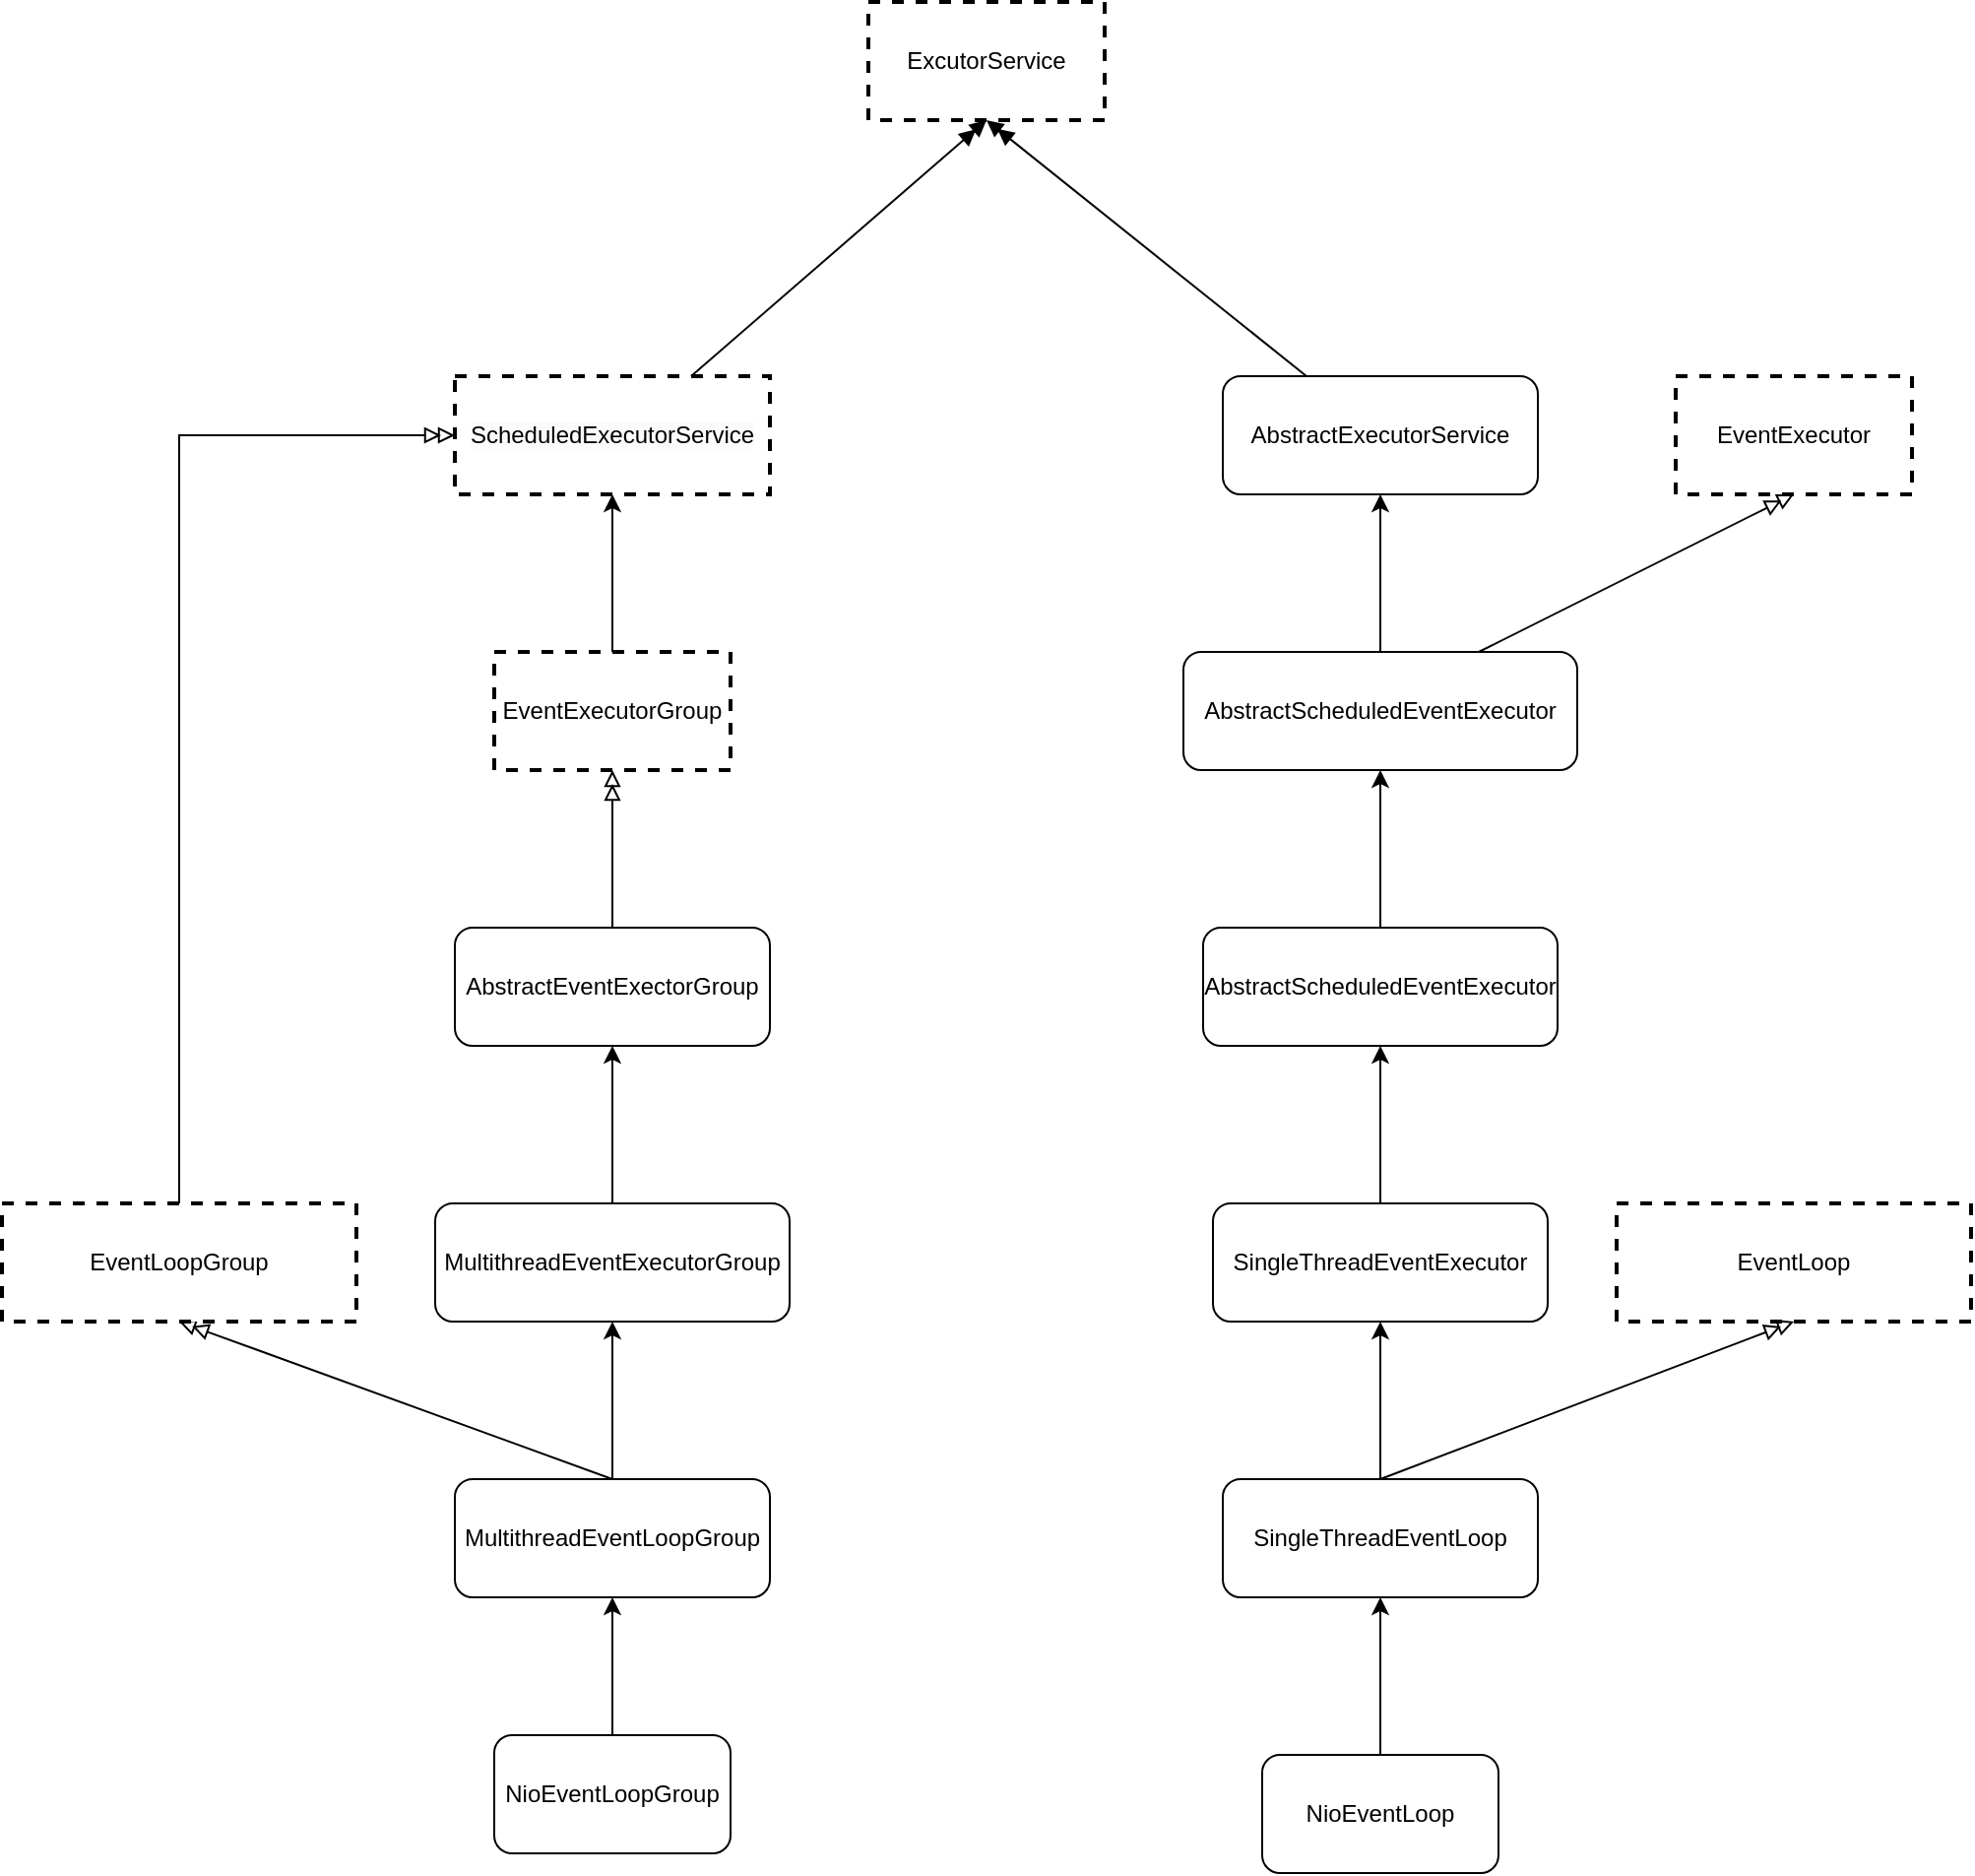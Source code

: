 <mxfile version="20.8.20" type="device"><diagram name="第 1 页" id="bAUyMvUL-zuJMw1Mu6GK"><mxGraphModel dx="1781" dy="1785" grid="1" gridSize="10" guides="1" tooltips="1" connect="1" arrows="1" fold="1" page="1" pageScale="1" pageWidth="827" pageHeight="1169" math="0" shadow="0"><root><mxCell id="0"/><mxCell id="1" parent="0"/><mxCell id="nrFcE198Gihr9HJXax-L-3" value="" style="edgeStyle=orthogonalEdgeStyle;rounded=0;orthogonalLoop=1;jettySize=auto;html=1;" edge="1" parent="1" source="nrFcE198Gihr9HJXax-L-1" target="nrFcE198Gihr9HJXax-L-2"><mxGeometry relative="1" as="geometry"/></mxCell><mxCell id="nrFcE198Gihr9HJXax-L-1" value="NioEventLoopGroup" style="rounded=1;whiteSpace=wrap;html=1;" vertex="1" parent="1"><mxGeometry x="150" y="240" width="120" height="60" as="geometry"/></mxCell><mxCell id="nrFcE198Gihr9HJXax-L-5" value="" style="edgeStyle=orthogonalEdgeStyle;rounded=0;orthogonalLoop=1;jettySize=auto;html=1;" edge="1" parent="1" source="nrFcE198Gihr9HJXax-L-2" target="nrFcE198Gihr9HJXax-L-4"><mxGeometry relative="1" as="geometry"/></mxCell><mxCell id="nrFcE198Gihr9HJXax-L-36" style="edgeStyle=none;rounded=0;orthogonalLoop=1;jettySize=auto;html=1;exitX=0.5;exitY=0;exitDx=0;exitDy=0;entryX=0.5;entryY=1;entryDx=0;entryDy=0;endArrow=doubleBlock;endFill=0;" edge="1" parent="1" source="nrFcE198Gihr9HJXax-L-2" target="nrFcE198Gihr9HJXax-L-35"><mxGeometry relative="1" as="geometry"/></mxCell><mxCell id="nrFcE198Gihr9HJXax-L-2" value="MultithreadEventLoopGroup" style="whiteSpace=wrap;html=1;rounded=1;" vertex="1" parent="1"><mxGeometry x="130" y="110" width="160" height="60" as="geometry"/></mxCell><mxCell id="nrFcE198Gihr9HJXax-L-9" value="" style="edgeStyle=none;rounded=0;orthogonalLoop=1;jettySize=auto;html=1;endArrow=classic;endFill=1;" edge="1" parent="1" source="nrFcE198Gihr9HJXax-L-4" target="nrFcE198Gihr9HJXax-L-8"><mxGeometry relative="1" as="geometry"/></mxCell><mxCell id="nrFcE198Gihr9HJXax-L-4" value="MultithreadEventExecutorGroup" style="whiteSpace=wrap;html=1;rounded=1;" vertex="1" parent="1"><mxGeometry x="120" y="-30" width="180" height="60" as="geometry"/></mxCell><mxCell id="nrFcE198Gihr9HJXax-L-6" value="EventLoop" style="whiteSpace=wrap;html=1;rounded=0;dashed=1;strokeWidth=2;" vertex="1" parent="1"><mxGeometry x="720" y="-30" width="180" height="60" as="geometry"/></mxCell><mxCell id="nrFcE198Gihr9HJXax-L-11" value="" style="edgeStyle=none;rounded=0;orthogonalLoop=1;jettySize=auto;html=1;endArrow=doubleBlock;endFill=0;" edge="1" parent="1" source="nrFcE198Gihr9HJXax-L-8" target="nrFcE198Gihr9HJXax-L-10"><mxGeometry relative="1" as="geometry"/></mxCell><mxCell id="nrFcE198Gihr9HJXax-L-8" value="AbstractEventExectorGroup" style="whiteSpace=wrap;html=1;rounded=1;" vertex="1" parent="1"><mxGeometry x="130" y="-170" width="160" height="60" as="geometry"/></mxCell><mxCell id="nrFcE198Gihr9HJXax-L-13" value="" style="edgeStyle=none;rounded=0;orthogonalLoop=1;jettySize=auto;html=1;endArrow=classic;endFill=1;entryX=0.5;entryY=1;entryDx=0;entryDy=0;" edge="1" parent="1" source="nrFcE198Gihr9HJXax-L-10" target="nrFcE198Gihr9HJXax-L-33"><mxGeometry relative="1" as="geometry"><mxPoint x="210" y="-390" as="targetPoint"/></mxGeometry></mxCell><mxCell id="nrFcE198Gihr9HJXax-L-10" value="EventExecutorGroup" style="whiteSpace=wrap;html=1;rounded=0;dashed=1;strokeWidth=2;" vertex="1" parent="1"><mxGeometry x="150" y="-310" width="120" height="60" as="geometry"/></mxCell><mxCell id="nrFcE198Gihr9HJXax-L-15" value="" style="edgeStyle=none;rounded=0;orthogonalLoop=1;jettySize=auto;html=1;endArrow=doubleBlock;endFill=1;entryX=0.5;entryY=1;entryDx=0;entryDy=0;exitX=0.75;exitY=0;exitDx=0;exitDy=0;" edge="1" parent="1" source="nrFcE198Gihr9HJXax-L-33" target="nrFcE198Gihr9HJXax-L-14"><mxGeometry relative="1" as="geometry"><mxPoint x="245.625" y="-450" as="sourcePoint"/></mxGeometry></mxCell><mxCell id="nrFcE198Gihr9HJXax-L-14" value="ExcutorService" style="whiteSpace=wrap;html=1;rounded=0;dashed=1;strokeWidth=2;" vertex="1" parent="1"><mxGeometry x="340" y="-640" width="120" height="60" as="geometry"/></mxCell><mxCell id="nrFcE198Gihr9HJXax-L-18" value="" style="edgeStyle=none;rounded=0;orthogonalLoop=1;jettySize=auto;html=1;endArrow=classic;endFill=1;" edge="1" parent="1" source="nrFcE198Gihr9HJXax-L-16" target="nrFcE198Gihr9HJXax-L-17"><mxGeometry relative="1" as="geometry"/></mxCell><mxCell id="nrFcE198Gihr9HJXax-L-16" value="NioEventLoop" style="rounded=1;whiteSpace=wrap;html=1;" vertex="1" parent="1"><mxGeometry x="540" y="250" width="120" height="60" as="geometry"/></mxCell><mxCell id="nrFcE198Gihr9HJXax-L-20" value="" style="edgeStyle=none;rounded=0;orthogonalLoop=1;jettySize=auto;html=1;endArrow=classic;endFill=1;" edge="1" parent="1" source="nrFcE198Gihr9HJXax-L-17" target="nrFcE198Gihr9HJXax-L-19"><mxGeometry relative="1" as="geometry"/></mxCell><mxCell id="nrFcE198Gihr9HJXax-L-23" style="edgeStyle=none;rounded=0;orthogonalLoop=1;jettySize=auto;html=1;exitX=0.5;exitY=0;exitDx=0;exitDy=0;entryX=0.5;entryY=1;entryDx=0;entryDy=0;endArrow=doubleBlock;endFill=0;" edge="1" parent="1" source="nrFcE198Gihr9HJXax-L-17" target="nrFcE198Gihr9HJXax-L-6"><mxGeometry relative="1" as="geometry"/></mxCell><mxCell id="nrFcE198Gihr9HJXax-L-17" value="SingleThreadEventLoop" style="whiteSpace=wrap;html=1;rounded=1;" vertex="1" parent="1"><mxGeometry x="520" y="110" width="160" height="60" as="geometry"/></mxCell><mxCell id="nrFcE198Gihr9HJXax-L-22" value="" style="edgeStyle=none;rounded=0;orthogonalLoop=1;jettySize=auto;html=1;endArrow=classic;endFill=1;" edge="1" parent="1" source="nrFcE198Gihr9HJXax-L-19" target="nrFcE198Gihr9HJXax-L-21"><mxGeometry relative="1" as="geometry"/></mxCell><mxCell id="nrFcE198Gihr9HJXax-L-19" value="SingleThreadEventExecutor" style="whiteSpace=wrap;html=1;rounded=1;" vertex="1" parent="1"><mxGeometry x="515" y="-30" width="170" height="60" as="geometry"/></mxCell><mxCell id="nrFcE198Gihr9HJXax-L-25" value="" style="edgeStyle=none;rounded=0;orthogonalLoop=1;jettySize=auto;html=1;endArrow=classic;endFill=1;" edge="1" parent="1" source="nrFcE198Gihr9HJXax-L-21" target="nrFcE198Gihr9HJXax-L-24"><mxGeometry relative="1" as="geometry"/></mxCell><mxCell id="nrFcE198Gihr9HJXax-L-21" value="AbstractScheduledEventExecutor" style="whiteSpace=wrap;html=1;rounded=1;" vertex="1" parent="1"><mxGeometry x="510" y="-170" width="180" height="60" as="geometry"/></mxCell><mxCell id="nrFcE198Gihr9HJXax-L-27" value="" style="edgeStyle=none;rounded=0;orthogonalLoop=1;jettySize=auto;html=1;endArrow=classic;endFill=1;" edge="1" parent="1" source="nrFcE198Gihr9HJXax-L-24" target="nrFcE198Gihr9HJXax-L-26"><mxGeometry relative="1" as="geometry"/></mxCell><mxCell id="nrFcE198Gihr9HJXax-L-31" style="edgeStyle=none;rounded=0;orthogonalLoop=1;jettySize=auto;html=1;exitX=0.75;exitY=0;exitDx=0;exitDy=0;entryX=0.5;entryY=1;entryDx=0;entryDy=0;endArrow=doubleBlock;endFill=0;" edge="1" parent="1" source="nrFcE198Gihr9HJXax-L-24" target="nrFcE198Gihr9HJXax-L-30"><mxGeometry relative="1" as="geometry"/></mxCell><mxCell id="nrFcE198Gihr9HJXax-L-24" value="AbstractScheduledEventExecutor" style="whiteSpace=wrap;html=1;rounded=1;" vertex="1" parent="1"><mxGeometry x="500" y="-310" width="200" height="60" as="geometry"/></mxCell><mxCell id="nrFcE198Gihr9HJXax-L-29" value="" style="edgeStyle=none;rounded=0;orthogonalLoop=1;jettySize=auto;html=1;endArrow=doubleBlock;endFill=1;entryX=0.5;entryY=1;entryDx=0;entryDy=0;" edge="1" parent="1" source="nrFcE198Gihr9HJXax-L-26" target="nrFcE198Gihr9HJXax-L-14"><mxGeometry relative="1" as="geometry"><mxPoint x="450" y="-540" as="targetPoint"/></mxGeometry></mxCell><mxCell id="nrFcE198Gihr9HJXax-L-26" value="AbstractExecutorService" style="whiteSpace=wrap;html=1;rounded=1;" vertex="1" parent="1"><mxGeometry x="520" y="-450" width="160" height="60" as="geometry"/></mxCell><mxCell id="nrFcE198Gihr9HJXax-L-30" value="EventExecutor" style="whiteSpace=wrap;html=1;rounded=0;dashed=1;strokeWidth=2;" vertex="1" parent="1"><mxGeometry x="750" y="-450" width="120" height="60" as="geometry"/></mxCell><mxCell id="nrFcE198Gihr9HJXax-L-33" value="&lt;meta charset=&quot;utf-8&quot;&gt;&lt;span style=&quot;color: rgb(0, 0, 0); font-family: Helvetica; font-size: 12px; font-style: normal; font-variant-ligatures: normal; font-variant-caps: normal; font-weight: 400; letter-spacing: normal; orphans: 2; text-align: center; text-indent: 0px; text-transform: none; widows: 2; word-spacing: 0px; -webkit-text-stroke-width: 0px; background-color: rgb(251, 251, 251); text-decoration-thickness: initial; text-decoration-style: initial; text-decoration-color: initial; float: none; display: inline !important;&quot;&gt;ScheduledExecutorService&lt;/span&gt;" style="rounded=0;whiteSpace=wrap;html=1;strokeColor=default;dashed=1;strokeWidth=2;" vertex="1" parent="1"><mxGeometry x="130" y="-450" width="160" height="60" as="geometry"/></mxCell><mxCell id="nrFcE198Gihr9HJXax-L-37" style="edgeStyle=orthogonalEdgeStyle;rounded=0;orthogonalLoop=1;jettySize=auto;html=1;endArrow=doubleBlock;endFill=0;entryX=0;entryY=0.5;entryDx=0;entryDy=0;" edge="1" parent="1" target="nrFcE198Gihr9HJXax-L-33"><mxGeometry relative="1" as="geometry"><mxPoint x="90" y="-410" as="targetPoint"/><mxPoint x="-10" y="-30" as="sourcePoint"/><Array as="points"><mxPoint x="-10" y="-420"/></Array></mxGeometry></mxCell><mxCell id="nrFcE198Gihr9HJXax-L-35" value="EventLoopGroup" style="whiteSpace=wrap;html=1;rounded=0;dashed=1;strokeWidth=2;" vertex="1" parent="1"><mxGeometry x="-100" y="-30" width="180" height="60" as="geometry"/></mxCell></root></mxGraphModel></diagram></mxfile>